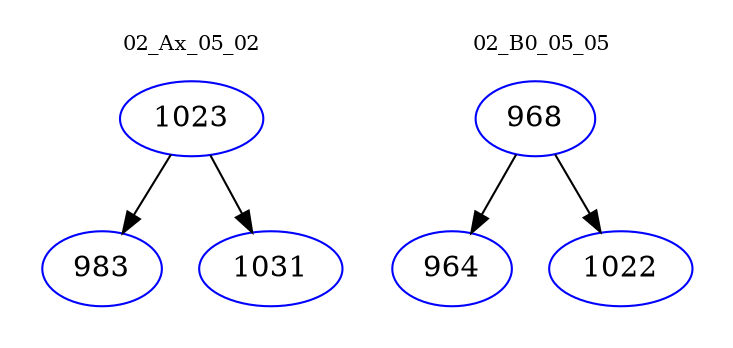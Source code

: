 digraph{
subgraph cluster_0 {
color = white
label = "02_Ax_05_02";
fontsize=10;
T0_1023 [label="1023", color="blue"]
T0_1023 -> T0_983 [color="black"]
T0_983 [label="983", color="blue"]
T0_1023 -> T0_1031 [color="black"]
T0_1031 [label="1031", color="blue"]
}
subgraph cluster_1 {
color = white
label = "02_B0_05_05";
fontsize=10;
T1_968 [label="968", color="blue"]
T1_968 -> T1_964 [color="black"]
T1_964 [label="964", color="blue"]
T1_968 -> T1_1022 [color="black"]
T1_1022 [label="1022", color="blue"]
}
}

